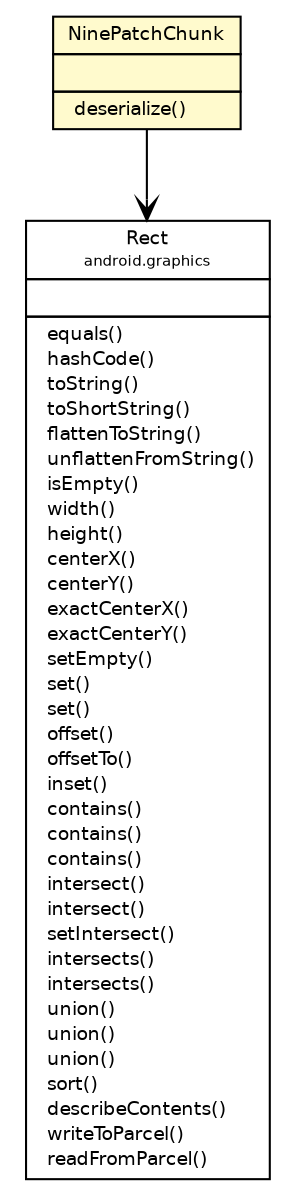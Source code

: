 #!/usr/local/bin/dot
#
# Class diagram 
# Generated by UMLGraph version 5.2 (http://www.umlgraph.org/)
#

digraph G {
	edge [fontname="Helvetica",fontsize=10,labelfontname="Helvetica",labelfontsize=10];
	node [fontname="Helvetica",fontsize=10,shape=plaintext];
	nodesep=0.25;
	ranksep=0.5;
	// com.heyzap.internal.NinePatchChunk
	c5273 [label=<<table title="com.heyzap.internal.NinePatchChunk" border="0" cellborder="1" cellspacing="0" cellpadding="2" port="p" bgcolor="lemonChiffon" href="./NinePatchChunk.html">
		<tr><td><table border="0" cellspacing="0" cellpadding="1">
<tr><td align="center" balign="center"> NinePatchChunk </td></tr>
		</table></td></tr>
		<tr><td><table border="0" cellspacing="0" cellpadding="1">
<tr><td align="left" balign="left">  </td></tr>
		</table></td></tr>
		<tr><td><table border="0" cellspacing="0" cellpadding="1">
<tr><td align="left" balign="left">  deserialize() </td></tr>
		</table></td></tr>
		</table>>, fontname="Helvetica", fontcolor="black", fontsize=9.0];
	// com.heyzap.internal.NinePatchChunk NAVASSOC android.graphics.Rect
	c5273:p -> c5318:p [taillabel="", label="", headlabel="", fontname="Helvetica", fontcolor="black", fontsize=10.0, color="black", arrowhead=open];
	// android.graphics.Rect
	c5318 [label=<<table title="android.graphics.Rect" border="0" cellborder="1" cellspacing="0" cellpadding="2" port="p" href="http://java.sun.com/j2se/1.4.2/docs/api/android/graphics/Rect.html">
		<tr><td><table border="0" cellspacing="0" cellpadding="1">
<tr><td align="center" balign="center"> Rect </td></tr>
<tr><td align="center" balign="center"><font point-size="7.0"> android.graphics </font></td></tr>
		</table></td></tr>
		<tr><td><table border="0" cellspacing="0" cellpadding="1">
<tr><td align="left" balign="left">  </td></tr>
		</table></td></tr>
		<tr><td><table border="0" cellspacing="0" cellpadding="1">
<tr><td align="left" balign="left">  equals() </td></tr>
<tr><td align="left" balign="left">  hashCode() </td></tr>
<tr><td align="left" balign="left">  toString() </td></tr>
<tr><td align="left" balign="left">  toShortString() </td></tr>
<tr><td align="left" balign="left">  flattenToString() </td></tr>
<tr><td align="left" balign="left">  unflattenFromString() </td></tr>
<tr><td align="left" balign="left">  isEmpty() </td></tr>
<tr><td align="left" balign="left">  width() </td></tr>
<tr><td align="left" balign="left">  height() </td></tr>
<tr><td align="left" balign="left">  centerX() </td></tr>
<tr><td align="left" balign="left">  centerY() </td></tr>
<tr><td align="left" balign="left">  exactCenterX() </td></tr>
<tr><td align="left" balign="left">  exactCenterY() </td></tr>
<tr><td align="left" balign="left">  setEmpty() </td></tr>
<tr><td align="left" balign="left">  set() </td></tr>
<tr><td align="left" balign="left">  set() </td></tr>
<tr><td align="left" balign="left">  offset() </td></tr>
<tr><td align="left" balign="left">  offsetTo() </td></tr>
<tr><td align="left" balign="left">  inset() </td></tr>
<tr><td align="left" balign="left">  contains() </td></tr>
<tr><td align="left" balign="left">  contains() </td></tr>
<tr><td align="left" balign="left">  contains() </td></tr>
<tr><td align="left" balign="left">  intersect() </td></tr>
<tr><td align="left" balign="left">  intersect() </td></tr>
<tr><td align="left" balign="left">  setIntersect() </td></tr>
<tr><td align="left" balign="left">  intersects() </td></tr>
<tr><td align="left" balign="left">  intersects() </td></tr>
<tr><td align="left" balign="left">  union() </td></tr>
<tr><td align="left" balign="left">  union() </td></tr>
<tr><td align="left" balign="left">  union() </td></tr>
<tr><td align="left" balign="left">  sort() </td></tr>
<tr><td align="left" balign="left">  describeContents() </td></tr>
<tr><td align="left" balign="left">  writeToParcel() </td></tr>
<tr><td align="left" balign="left">  readFromParcel() </td></tr>
		</table></td></tr>
		</table>>, fontname="Helvetica", fontcolor="black", fontsize=9.0];
}

